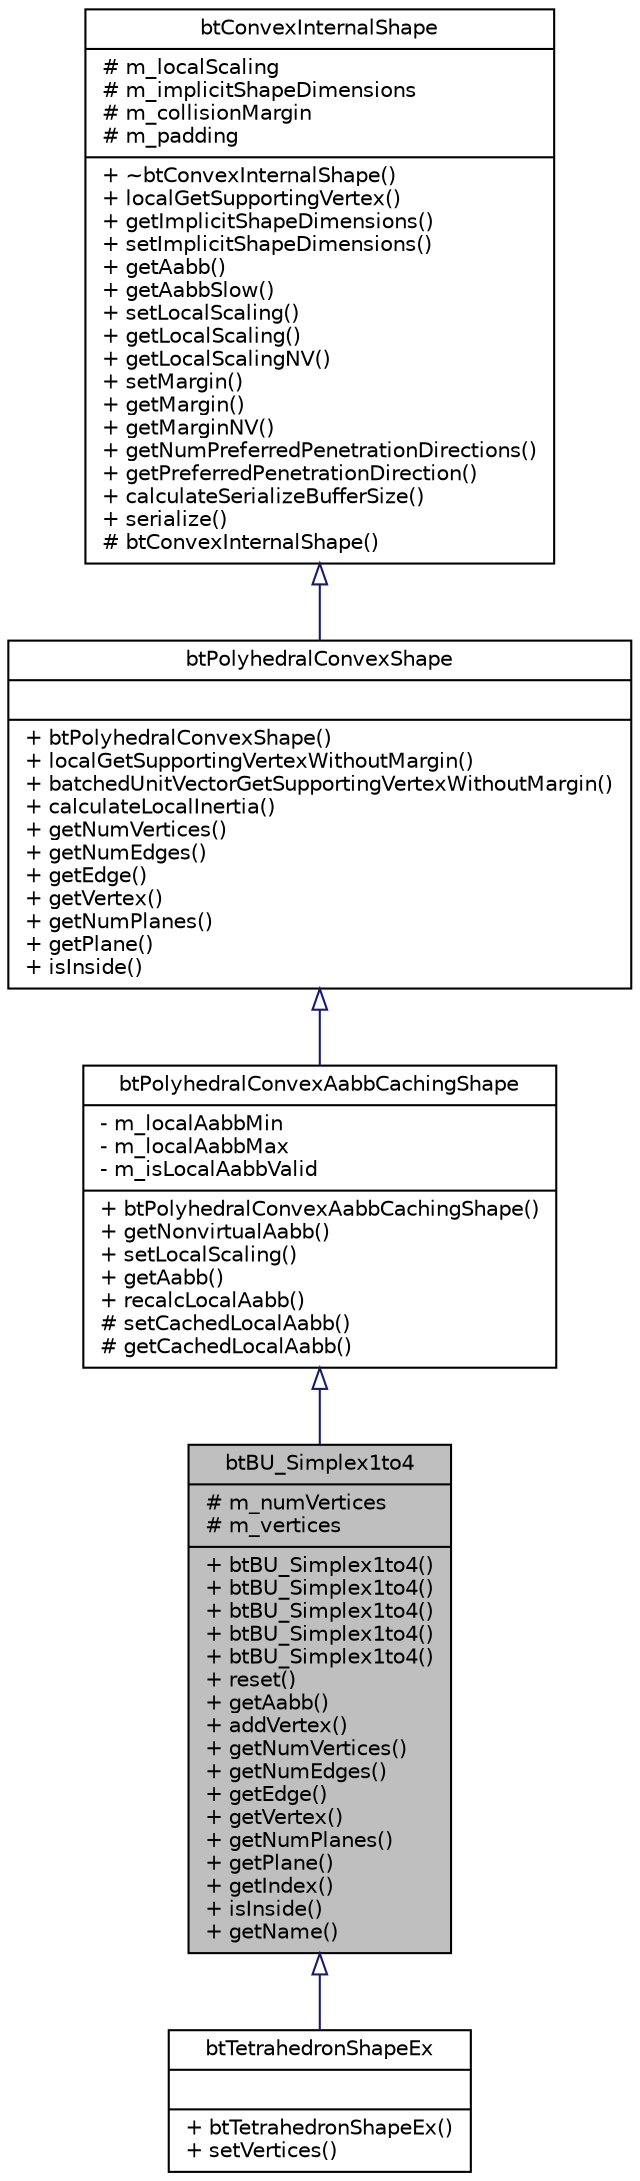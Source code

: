 digraph G
{
  edge [fontname="Helvetica",fontsize="10",labelfontname="Helvetica",labelfontsize="10"];
  node [fontname="Helvetica",fontsize="10",shape=record];
  Node1 [label="{btBU_Simplex1to4\n|# m_numVertices\l# m_vertices\l|+ btBU_Simplex1to4()\l+ btBU_Simplex1to4()\l+ btBU_Simplex1to4()\l+ btBU_Simplex1to4()\l+ btBU_Simplex1to4()\l+ reset()\l+ getAabb()\l+ addVertex()\l+ getNumVertices()\l+ getNumEdges()\l+ getEdge()\l+ getVertex()\l+ getNumPlanes()\l+ getPlane()\l+ getIndex()\l+ isInside()\l+ getName()\l}",height=0.2,width=0.4,color="black", fillcolor="grey75", style="filled" fontcolor="black"];
  Node2 -> Node1 [dir=back,color="midnightblue",fontsize="10",style="solid",arrowtail="empty",fontname="Helvetica"];
  Node2 [label="{btPolyhedralConvexAabbCachingShape\n|- m_localAabbMin\l- m_localAabbMax\l- m_isLocalAabbValid\l|+ btPolyhedralConvexAabbCachingShape()\l+ getNonvirtualAabb()\l+ setLocalScaling()\l+ getAabb()\l+ recalcLocalAabb()\l# setCachedLocalAabb()\l# getCachedLocalAabb()\l}",height=0.2,width=0.4,color="black", fillcolor="white", style="filled",URL="$de/dd1/classbtPolyhedralConvexAabbCachingShape.html",tooltip="The btPolyhedralConvexAabbCachingShape adds aabb caching to the btPolyhedralConvexShape."];
  Node3 -> Node2 [dir=back,color="midnightblue",fontsize="10",style="solid",arrowtail="empty",fontname="Helvetica"];
  Node3 [label="{btPolyhedralConvexShape\n||+ btPolyhedralConvexShape()\l+ localGetSupportingVertexWithoutMargin()\l+ batchedUnitVectorGetSupportingVertexWithoutMargin()\l+ calculateLocalInertia()\l+ getNumVertices()\l+ getNumEdges()\l+ getEdge()\l+ getVertex()\l+ getNumPlanes()\l+ getPlane()\l+ isInside()\l}",height=0.2,width=0.4,color="black", fillcolor="white", style="filled",URL="$d4/d29/classbtPolyhedralConvexShape.html",tooltip="The btPolyhedralConvexShape is an internal interface class for polyhedral convex shapes."];
  Node4 -> Node3 [dir=back,color="midnightblue",fontsize="10",style="solid",arrowtail="empty",fontname="Helvetica"];
  Node4 [label="{btConvexInternalShape\n|# m_localScaling\l# m_implicitShapeDimensions\l# m_collisionMargin\l# m_padding\l|+ ~btConvexInternalShape()\l+ localGetSupportingVertex()\l+ getImplicitShapeDimensions()\l+ setImplicitShapeDimensions()\l+ getAabb()\l+ getAabbSlow()\l+ setLocalScaling()\l+ getLocalScaling()\l+ getLocalScalingNV()\l+ setMargin()\l+ getMargin()\l+ getMarginNV()\l+ getNumPreferredPenetrationDirections()\l+ getPreferredPenetrationDirection()\l+ calculateSerializeBufferSize()\l+ serialize()\l# btConvexInternalShape()\l}",height=0.2,width=0.4,color="black", fillcolor="white", style="filled",URL="$de/d1a/classbtConvexInternalShape.html",tooltip="The btConvexInternalShape is an internal base class, shared by most convex shape implementations."];
  Node1 -> Node5 [dir=back,color="midnightblue",fontsize="10",style="solid",arrowtail="empty",fontname="Helvetica"];
  Node5 [label="{btTetrahedronShapeEx\n||+ btTetrahedronShapeEx()\l+ setVertices()\l}",height=0.2,width=0.4,color="black", fillcolor="white", style="filled",URL="$d0/db5/classbtTetrahedronShapeEx.html",tooltip="Helper class for tetrahedrons."];
}

